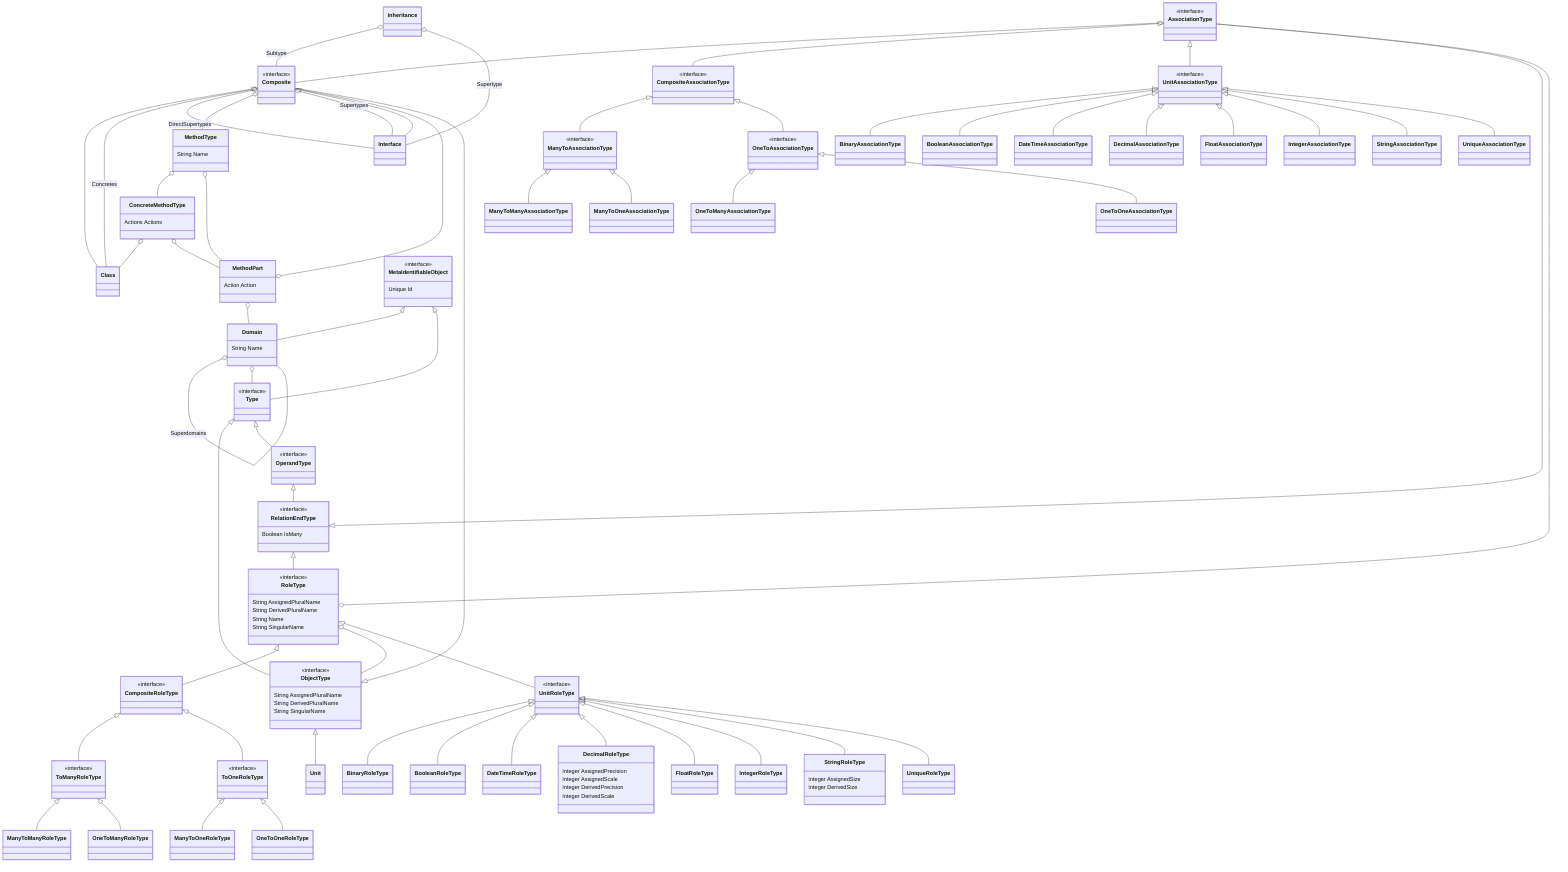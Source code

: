 classDiagram
    class AssociationType
    <<interface>> AssociationType
    RelationEndType <|-- AssociationType
    AssociationType o-- Composite
    class BinaryAssociationType
    UnitAssociationType <|-- BinaryAssociationType
    class BinaryRoleType
    UnitRoleType <|-- BinaryRoleType
    class BooleanAssociationType
    UnitAssociationType <|-- BooleanAssociationType
    class BooleanRoleType
    UnitRoleType <|-- BooleanRoleType
    class Class
    Composite <|-- Class
    class Composite
    <<interface>> Composite
    ObjectType <|-- Composite
    Composite o-- Class : Concretes
    Composite o-- Interface : DirectSupertypes
    Composite o-- MethodType
    Composite o-- Interface : Supertypes
    class CompositeAssociationType
    <<interface>> CompositeAssociationType
    AssociationType <|-- CompositeAssociationType
    class CompositeRoleType
    <<interface>> CompositeRoleType
    RoleType <|-- CompositeRoleType
    class ConcreteMethodType
    ConcreteMethodType : Actions Actions
    ConcreteMethodType o-- Class
    ConcreteMethodType o-- MethodPart
    class DateTimeAssociationType
    UnitAssociationType <|-- DateTimeAssociationType
    class DateTimeRoleType
    UnitRoleType <|-- DateTimeRoleType
    class DecimalAssociationType
    UnitAssociationType <|-- DecimalAssociationType
    class DecimalRoleType
    UnitRoleType <|-- DecimalRoleType
    DecimalRoleType : Integer AssignedPrecision
    DecimalRoleType : Integer AssignedScale
    DecimalRoleType : Integer DerivedPrecision
    DecimalRoleType : Integer DerivedScale
    class Domain
    MetaIdentifiableObject <|-- Domain
    Domain : String Name
    Domain o-- Domain : Superdomains
    Domain o-- Type
    class FloatAssociationType
    UnitAssociationType <|-- FloatAssociationType
    class FloatRoleType
    UnitRoleType <|-- FloatRoleType
    class Inheritance
    Inheritance o-- Composite : Subtype
    Inheritance o-- Interface : Supertype
    class IntegerAssociationType
    UnitAssociationType <|-- IntegerAssociationType
    class IntegerRoleType
    UnitRoleType <|-- IntegerRoleType
    class Interface
    Composite <|-- Interface
    class ManyToAssociationType
    <<interface>> ManyToAssociationType
    CompositeAssociationType <|-- ManyToAssociationType
    class ManyToManyAssociationType
    ManyToAssociationType <|-- ManyToManyAssociationType
    class ManyToManyRoleType
    ToManyRoleType <|-- ManyToManyRoleType
    class ManyToOneAssociationType
    ManyToAssociationType <|-- ManyToOneAssociationType
    class ManyToOneRoleType
    ToOneRoleType <|-- ManyToOneRoleType
    class MetaIdentifiableObject
    <<interface>> MetaIdentifiableObject
    MetaIdentifiableObject : Unique Id
    class MethodPart
    MethodPart : Action Action
    MethodPart o-- Composite
    MethodPart o-- Domain
    class MethodType
    MethodType o-- ConcreteMethodType
    MethodType o-- MethodPart
    MethodType : String Name
    class ObjectType
    <<interface>> ObjectType
    Type <|-- ObjectType
    ObjectType : String AssignedPluralName
    ObjectType : String DerivedPluralName
    ObjectType : String SingularName
    class OneToAssociationType
    <<interface>> OneToAssociationType
    CompositeAssociationType <|-- OneToAssociationType
    class OneToManyAssociationType
    OneToAssociationType <|-- OneToManyAssociationType
    class OneToManyRoleType
    ToManyRoleType <|-- OneToManyRoleType
    class OneToOneAssociationType
    OneToAssociationType <|-- OneToOneAssociationType
    class OneToOneRoleType
    ToOneRoleType <|-- OneToOneRoleType
    class OperandType
    <<interface>> OperandType
    Type <|-- OperandType
    class RelationEndType
    <<interface>> RelationEndType
    OperandType <|-- RelationEndType
    RelationEndType : Boolean IsMany
    class RoleType
    <<interface>> RoleType
    RelationEndType <|-- RoleType
    RoleType : String AssignedPluralName
    RoleType o-- AssociationType
    RoleType : String DerivedPluralName
    RoleType : String Name
    RoleType o-- ObjectType
    RoleType : String SingularName
    class StringAssociationType
    UnitAssociationType <|-- StringAssociationType
    class StringRoleType
    UnitRoleType <|-- StringRoleType
    StringRoleType : Integer AssignedSize
    StringRoleType : Integer DerivedSize
    class ToManyRoleType
    <<interface>> ToManyRoleType
    CompositeRoleType <|-- ToManyRoleType
    class ToOneRoleType
    <<interface>> ToOneRoleType
    CompositeRoleType <|-- ToOneRoleType
    class Type
    <<interface>> Type
    MetaIdentifiableObject <|-- Type
    class UniqueAssociationType
    UnitAssociationType <|-- UniqueAssociationType
    class UniqueRoleType
    UnitRoleType <|-- UniqueRoleType
    class Unit
    ObjectType <|-- Unit
    class UnitAssociationType
    <<interface>> UnitAssociationType
    AssociationType <|-- UnitAssociationType
    class UnitRoleType
    <<interface>> UnitRoleType
    RoleType <|-- UnitRoleType